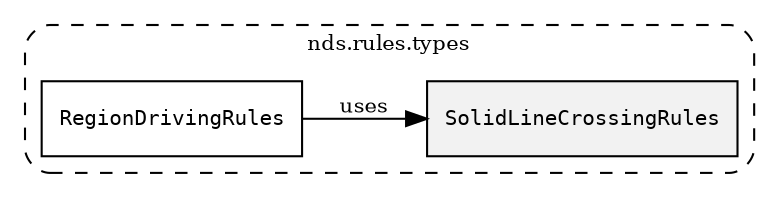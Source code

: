 /**
 * This dot file creates symbol collaboration diagram for SolidLineCrossingRules.
 */
digraph ZSERIO
{
    node [shape=box, fontsize=10];
    rankdir="LR";
    fontsize=10;
    tooltip="SolidLineCrossingRules collaboration diagram";

    subgraph "cluster_nds.rules.types"
    {
        style="dashed, rounded";
        label="nds.rules.types";
        tooltip="Package nds.rules.types";
        href="../../../content/packages/nds.rules.types.html#Package-nds-rules-types";
        target="_parent";

        "SolidLineCrossingRules" [style="filled", fillcolor="#0000000D", target="_parent", label=<<font face="monospace"><table align="center" border="0" cellspacing="0" cellpadding="0"><tr><td href="../../../content/packages/nds.rules.types.html#Structure-SolidLineCrossingRules" title="Structure defined in nds.rules.types">SolidLineCrossingRules</td></tr></table></font>>];
        "RegionDrivingRules" [target="_parent", label=<<font face="monospace"><table align="center" border="0" cellspacing="0" cellpadding="0"><tr><td href="../../../content/packages/nds.rules.types.html#Structure-RegionDrivingRules" title="Structure defined in nds.rules.types">RegionDrivingRules</td></tr></table></font>>];
    }

    "RegionDrivingRules" -> "SolidLineCrossingRules" [label="uses", fontsize=10];
}
